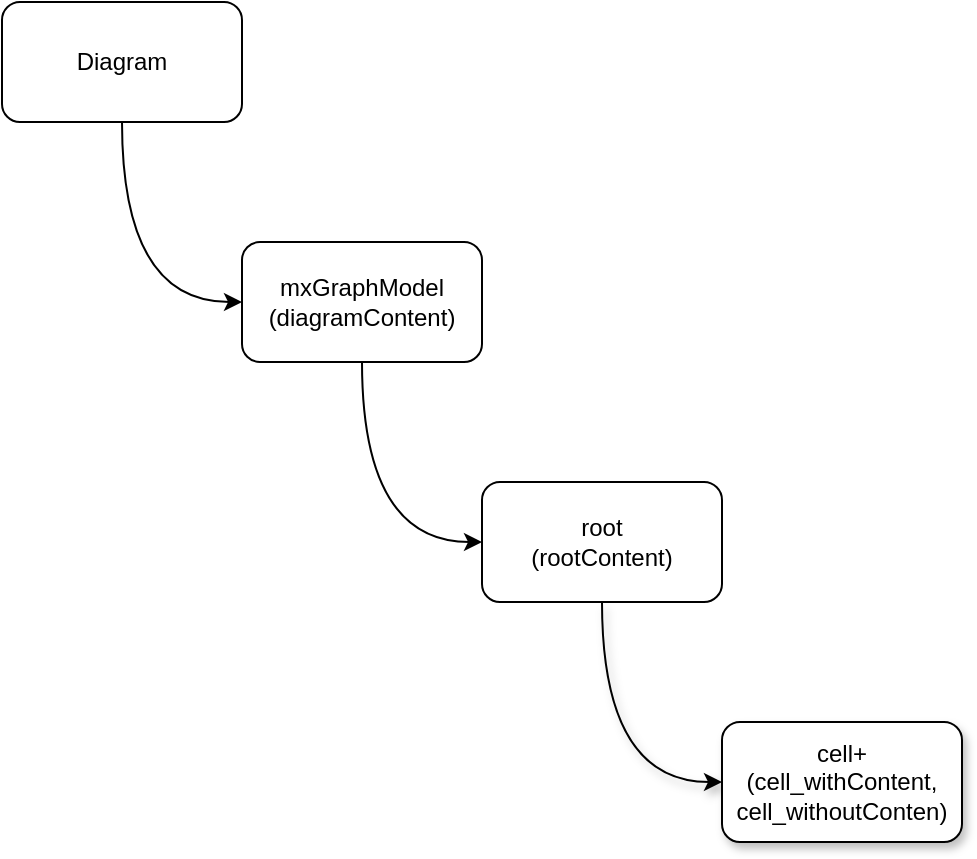 <mxfile version="14.6.13" type="device"><diagram id="r6mG4eEn5avU8WI-fiNE" name="Page-1"><mxGraphModel dx="819" dy="806" grid="1" gridSize="10" guides="1" tooltips="1" connect="1" arrows="1" fold="1" page="1" pageScale="1" pageWidth="1100" pageHeight="850" math="0" shadow="0"><root><mxCell id="0"/><mxCell id="1" parent="0"/><mxCell id="52ZMnGGgLLPPhdQ_mV-j-5" style="edgeStyle=orthogonalEdgeStyle;orthogonalLoop=1;jettySize=auto;html=1;exitX=0.5;exitY=1;exitDx=0;exitDy=0;entryX=0;entryY=0.5;entryDx=0;entryDy=0;curved=1;" edge="1" parent="1" source="52ZMnGGgLLPPhdQ_mV-j-1" target="52ZMnGGgLLPPhdQ_mV-j-2"><mxGeometry relative="1" as="geometry"/></mxCell><mxCell id="52ZMnGGgLLPPhdQ_mV-j-1" value="Diagram" style="rounded=1;whiteSpace=wrap;html=1;" vertex="1" parent="1"><mxGeometry x="120" y="80" width="120" height="60" as="geometry"/></mxCell><mxCell id="52ZMnGGgLLPPhdQ_mV-j-6" style="edgeStyle=orthogonalEdgeStyle;curved=1;orthogonalLoop=1;jettySize=auto;html=1;exitX=0.5;exitY=1;exitDx=0;exitDy=0;entryX=0;entryY=0.5;entryDx=0;entryDy=0;" edge="1" parent="1" source="52ZMnGGgLLPPhdQ_mV-j-2" target="52ZMnGGgLLPPhdQ_mV-j-3"><mxGeometry relative="1" as="geometry"/></mxCell><mxCell id="52ZMnGGgLLPPhdQ_mV-j-2" value="mxGraphModel&lt;br&gt;(diagramContent)" style="rounded=1;whiteSpace=wrap;html=1;" vertex="1" parent="1"><mxGeometry x="240" y="200" width="120" height="60" as="geometry"/></mxCell><mxCell id="52ZMnGGgLLPPhdQ_mV-j-7" style="edgeStyle=orthogonalEdgeStyle;curved=1;orthogonalLoop=1;jettySize=auto;html=1;exitX=0.5;exitY=1;exitDx=0;exitDy=0;entryX=0;entryY=0.5;entryDx=0;entryDy=0;shadow=1;" edge="1" parent="1" source="52ZMnGGgLLPPhdQ_mV-j-3" target="52ZMnGGgLLPPhdQ_mV-j-4"><mxGeometry relative="1" as="geometry"/></mxCell><mxCell id="52ZMnGGgLLPPhdQ_mV-j-3" value="root&lt;br&gt;(rootContent)" style="rounded=1;whiteSpace=wrap;html=1;" vertex="1" parent="1"><mxGeometry x="360" y="320" width="120" height="60" as="geometry"/></mxCell><mxCell id="52ZMnGGgLLPPhdQ_mV-j-4" value="cell+&lt;br&gt;(cell_withContent,&lt;br&gt;cell_withoutConten)" style="rounded=1;whiteSpace=wrap;html=1;shadow=1;strokeWidth=1;" vertex="1" parent="1"><mxGeometry x="480" y="440" width="120" height="60" as="geometry"/></mxCell></root></mxGraphModel></diagram></mxfile>